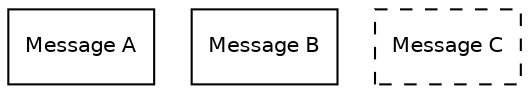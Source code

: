 digraph NoRelation
{
      node [shape=record, fontname=Helvetica, fontsize=10];
      a [ label="Message A"];
      b [ label="Message B"];
      c [ label="Message C", style="dashed"];
}
